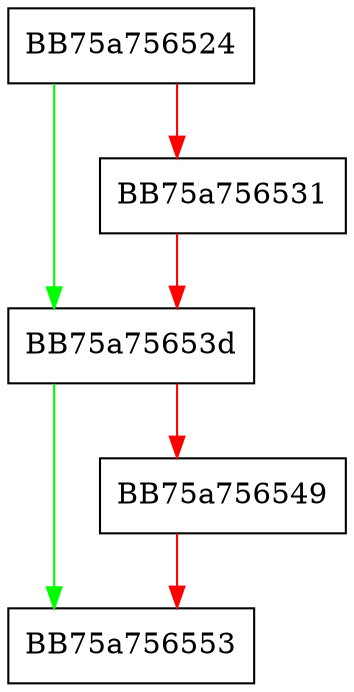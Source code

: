 digraph ResmgrLspCleanup {
  node [shape="box"];
  graph [splines=ortho];
  BB75a756524 -> BB75a75653d [color="green"];
  BB75a756524 -> BB75a756531 [color="red"];
  BB75a756531 -> BB75a75653d [color="red"];
  BB75a75653d -> BB75a756553 [color="green"];
  BB75a75653d -> BB75a756549 [color="red"];
  BB75a756549 -> BB75a756553 [color="red"];
}